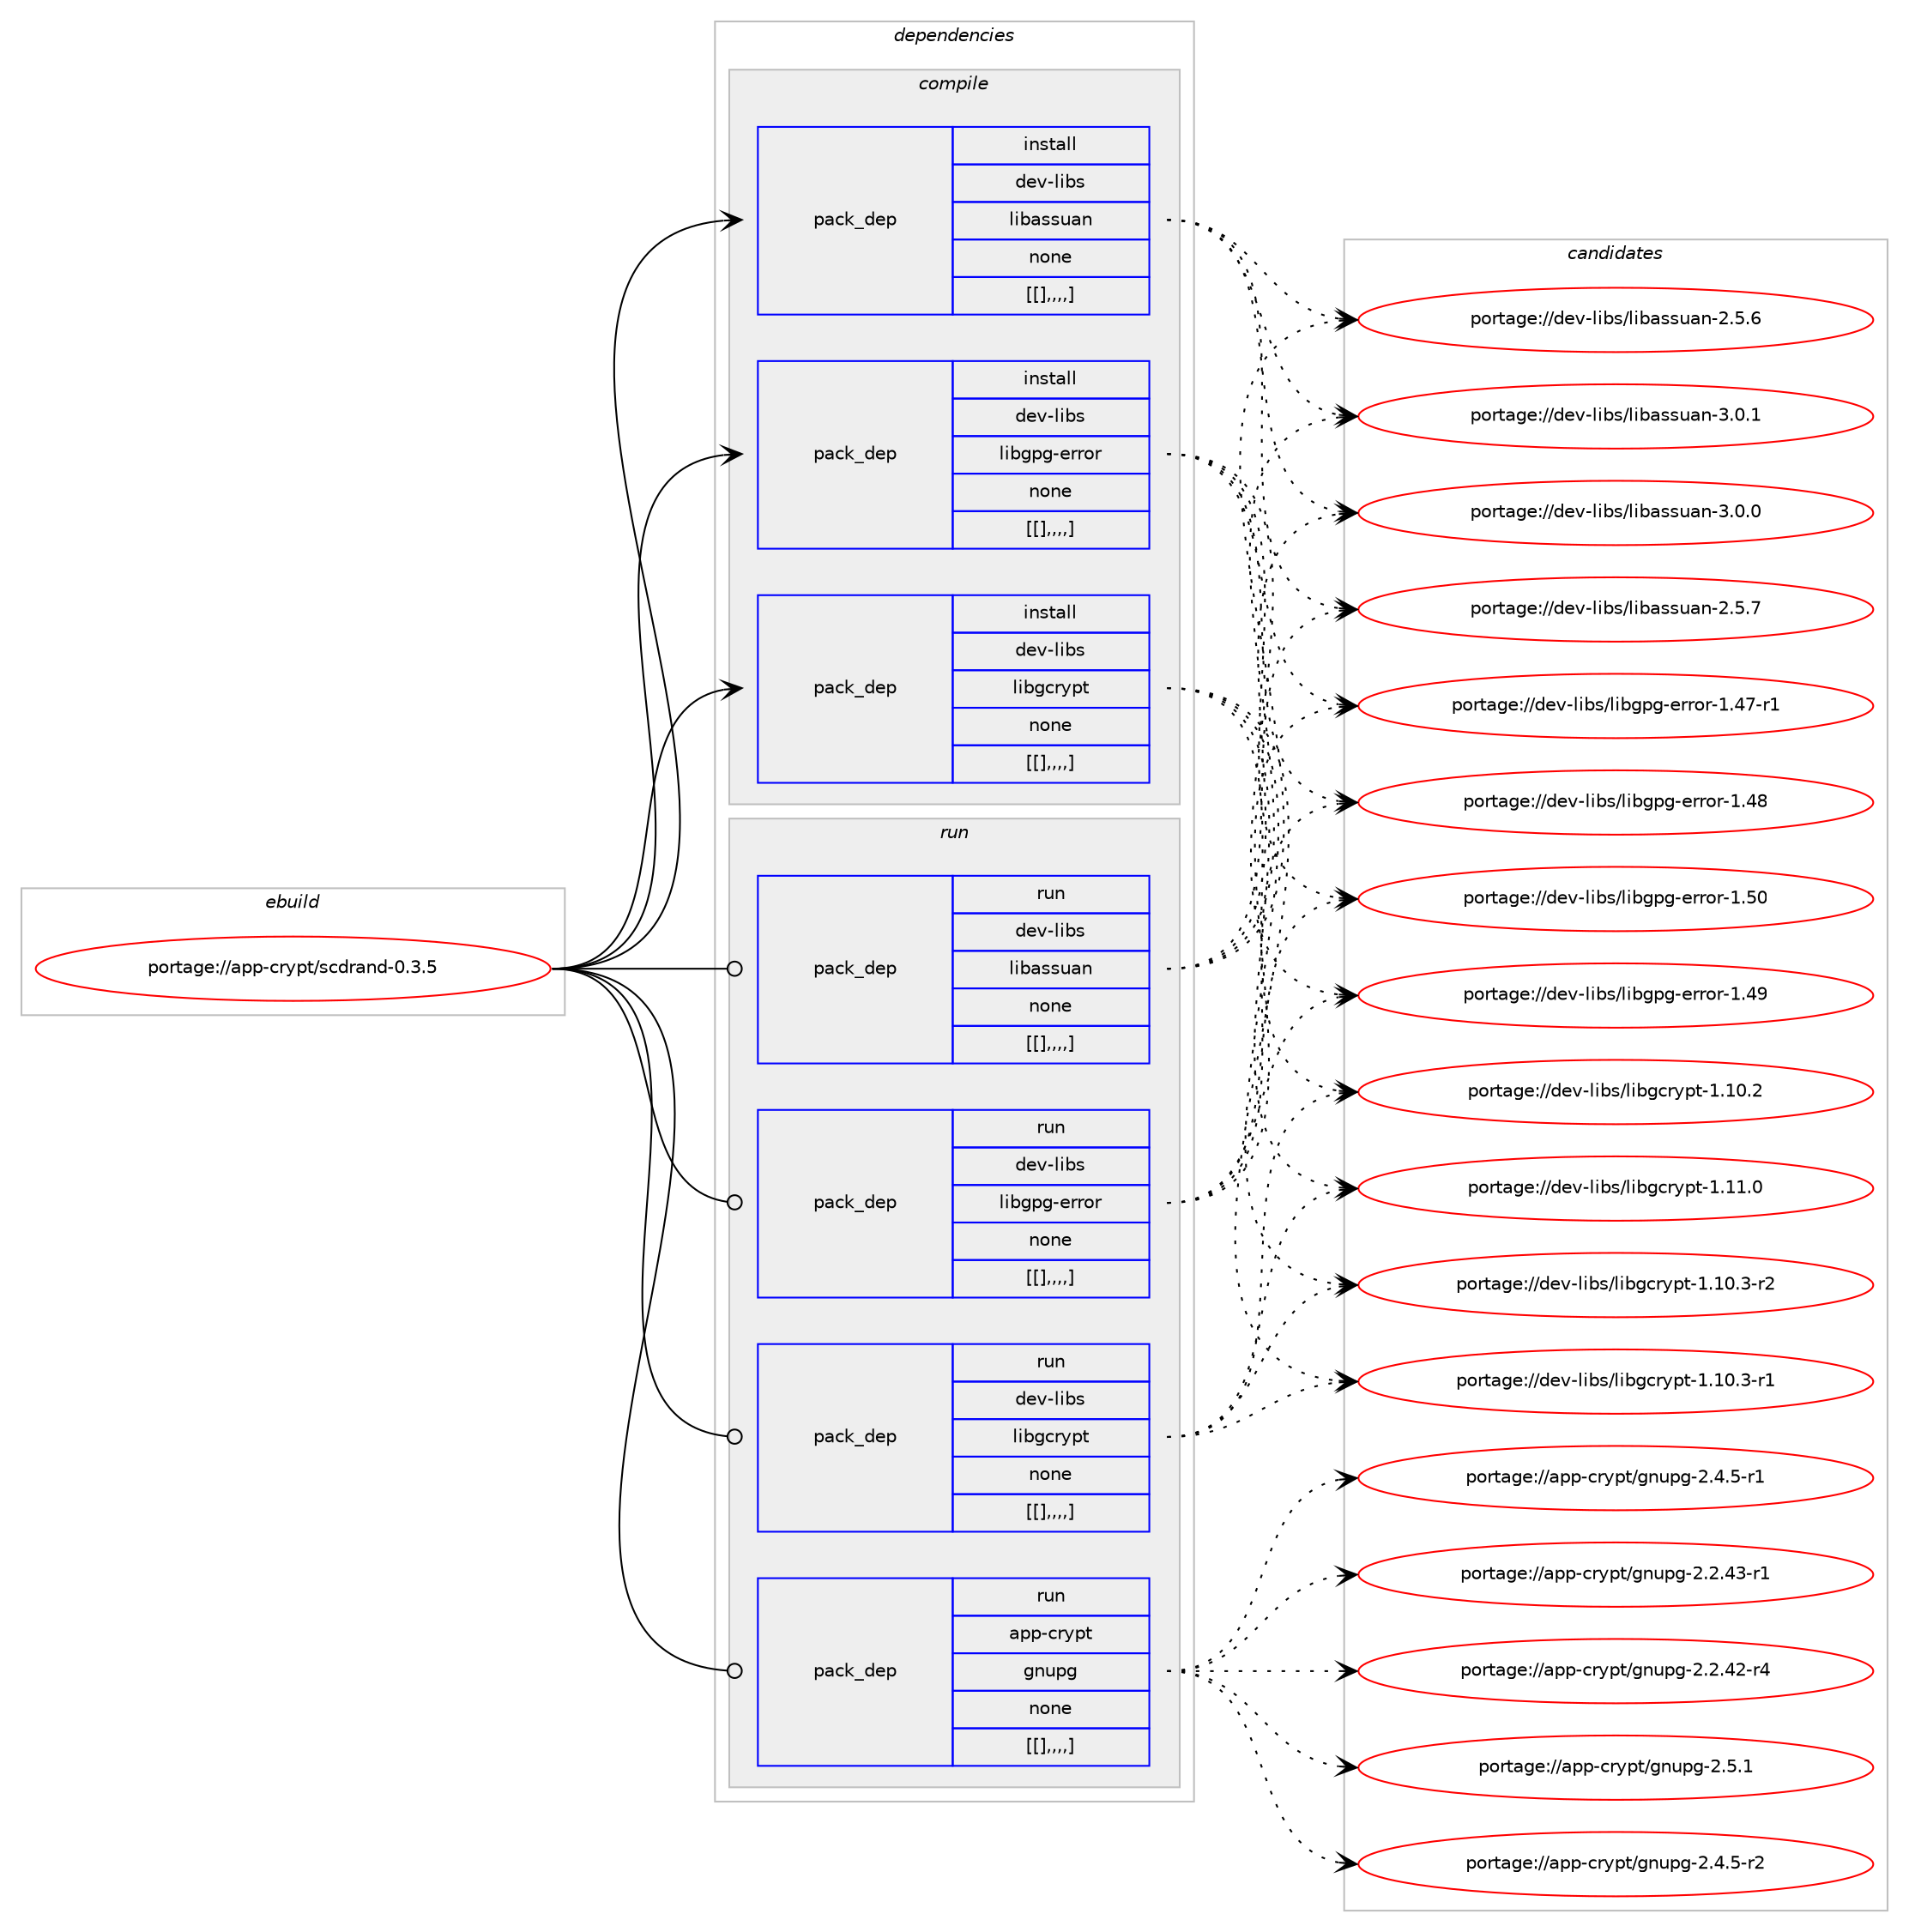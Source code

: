digraph prolog {

# *************
# Graph options
# *************

newrank=true;
concentrate=true;
compound=true;
graph [rankdir=LR,fontname=Helvetica,fontsize=10,ranksep=1.5];#, ranksep=2.5, nodesep=0.2];
edge  [arrowhead=vee];
node  [fontname=Helvetica,fontsize=10];

# **********
# The ebuild
# **********

subgraph cluster_leftcol {
color=gray;
label=<<i>ebuild</i>>;
id [label="portage://app-crypt/scdrand-0.3.5", color=red, width=4, href="../app-crypt/scdrand-0.3.5.svg"];
}

# ****************
# The dependencies
# ****************

subgraph cluster_midcol {
color=gray;
label=<<i>dependencies</i>>;
subgraph cluster_compile {
fillcolor="#eeeeee";
style=filled;
label=<<i>compile</i>>;
subgraph pack10447 {
dependency14488 [label=<<TABLE BORDER="0" CELLBORDER="1" CELLSPACING="0" CELLPADDING="4" WIDTH="220"><TR><TD ROWSPAN="6" CELLPADDING="30">pack_dep</TD></TR><TR><TD WIDTH="110">install</TD></TR><TR><TD>dev-libs</TD></TR><TR><TD>libassuan</TD></TR><TR><TD>none</TD></TR><TR><TD>[[],,,,]</TD></TR></TABLE>>, shape=none, color=blue];
}
id:e -> dependency14488:w [weight=20,style="solid",arrowhead="vee"];
subgraph pack10448 {
dependency14489 [label=<<TABLE BORDER="0" CELLBORDER="1" CELLSPACING="0" CELLPADDING="4" WIDTH="220"><TR><TD ROWSPAN="6" CELLPADDING="30">pack_dep</TD></TR><TR><TD WIDTH="110">install</TD></TR><TR><TD>dev-libs</TD></TR><TR><TD>libgcrypt</TD></TR><TR><TD>none</TD></TR><TR><TD>[[],,,,]</TD></TR></TABLE>>, shape=none, color=blue];
}
id:e -> dependency14489:w [weight=20,style="solid",arrowhead="vee"];
subgraph pack10449 {
dependency14490 [label=<<TABLE BORDER="0" CELLBORDER="1" CELLSPACING="0" CELLPADDING="4" WIDTH="220"><TR><TD ROWSPAN="6" CELLPADDING="30">pack_dep</TD></TR><TR><TD WIDTH="110">install</TD></TR><TR><TD>dev-libs</TD></TR><TR><TD>libgpg-error</TD></TR><TR><TD>none</TD></TR><TR><TD>[[],,,,]</TD></TR></TABLE>>, shape=none, color=blue];
}
id:e -> dependency14490:w [weight=20,style="solid",arrowhead="vee"];
}
subgraph cluster_compileandrun {
fillcolor="#eeeeee";
style=filled;
label=<<i>compile and run</i>>;
}
subgraph cluster_run {
fillcolor="#eeeeee";
style=filled;
label=<<i>run</i>>;
subgraph pack10450 {
dependency14491 [label=<<TABLE BORDER="0" CELLBORDER="1" CELLSPACING="0" CELLPADDING="4" WIDTH="220"><TR><TD ROWSPAN="6" CELLPADDING="30">pack_dep</TD></TR><TR><TD WIDTH="110">run</TD></TR><TR><TD>app-crypt</TD></TR><TR><TD>gnupg</TD></TR><TR><TD>none</TD></TR><TR><TD>[[],,,,]</TD></TR></TABLE>>, shape=none, color=blue];
}
id:e -> dependency14491:w [weight=20,style="solid",arrowhead="odot"];
subgraph pack10451 {
dependency14492 [label=<<TABLE BORDER="0" CELLBORDER="1" CELLSPACING="0" CELLPADDING="4" WIDTH="220"><TR><TD ROWSPAN="6" CELLPADDING="30">pack_dep</TD></TR><TR><TD WIDTH="110">run</TD></TR><TR><TD>dev-libs</TD></TR><TR><TD>libassuan</TD></TR><TR><TD>none</TD></TR><TR><TD>[[],,,,]</TD></TR></TABLE>>, shape=none, color=blue];
}
id:e -> dependency14492:w [weight=20,style="solid",arrowhead="odot"];
subgraph pack10452 {
dependency14493 [label=<<TABLE BORDER="0" CELLBORDER="1" CELLSPACING="0" CELLPADDING="4" WIDTH="220"><TR><TD ROWSPAN="6" CELLPADDING="30">pack_dep</TD></TR><TR><TD WIDTH="110">run</TD></TR><TR><TD>dev-libs</TD></TR><TR><TD>libgcrypt</TD></TR><TR><TD>none</TD></TR><TR><TD>[[],,,,]</TD></TR></TABLE>>, shape=none, color=blue];
}
id:e -> dependency14493:w [weight=20,style="solid",arrowhead="odot"];
subgraph pack10453 {
dependency14494 [label=<<TABLE BORDER="0" CELLBORDER="1" CELLSPACING="0" CELLPADDING="4" WIDTH="220"><TR><TD ROWSPAN="6" CELLPADDING="30">pack_dep</TD></TR><TR><TD WIDTH="110">run</TD></TR><TR><TD>dev-libs</TD></TR><TR><TD>libgpg-error</TD></TR><TR><TD>none</TD></TR><TR><TD>[[],,,,]</TD></TR></TABLE>>, shape=none, color=blue];
}
id:e -> dependency14494:w [weight=20,style="solid",arrowhead="odot"];
}
}

# **************
# The candidates
# **************

subgraph cluster_choices {
rank=same;
color=gray;
label=<<i>candidates</i>>;

subgraph choice10447 {
color=black;
nodesep=1;
choice100101118451081059811547108105989711511511797110455146484649 [label="portage://dev-libs/libassuan-3.0.1", color=red, width=4,href="../dev-libs/libassuan-3.0.1.svg"];
choice100101118451081059811547108105989711511511797110455146484648 [label="portage://dev-libs/libassuan-3.0.0", color=red, width=4,href="../dev-libs/libassuan-3.0.0.svg"];
choice100101118451081059811547108105989711511511797110455046534655 [label="portage://dev-libs/libassuan-2.5.7", color=red, width=4,href="../dev-libs/libassuan-2.5.7.svg"];
choice100101118451081059811547108105989711511511797110455046534654 [label="portage://dev-libs/libassuan-2.5.6", color=red, width=4,href="../dev-libs/libassuan-2.5.6.svg"];
dependency14488:e -> choice100101118451081059811547108105989711511511797110455146484649:w [style=dotted,weight="100"];
dependency14488:e -> choice100101118451081059811547108105989711511511797110455146484648:w [style=dotted,weight="100"];
dependency14488:e -> choice100101118451081059811547108105989711511511797110455046534655:w [style=dotted,weight="100"];
dependency14488:e -> choice100101118451081059811547108105989711511511797110455046534654:w [style=dotted,weight="100"];
}
subgraph choice10448 {
color=black;
nodesep=1;
choice100101118451081059811547108105981039911412111211645494649494648 [label="portage://dev-libs/libgcrypt-1.11.0", color=red, width=4,href="../dev-libs/libgcrypt-1.11.0.svg"];
choice1001011184510810598115471081059810399114121112116454946494846514511450 [label="portage://dev-libs/libgcrypt-1.10.3-r2", color=red, width=4,href="../dev-libs/libgcrypt-1.10.3-r2.svg"];
choice1001011184510810598115471081059810399114121112116454946494846514511449 [label="portage://dev-libs/libgcrypt-1.10.3-r1", color=red, width=4,href="../dev-libs/libgcrypt-1.10.3-r1.svg"];
choice100101118451081059811547108105981039911412111211645494649484650 [label="portage://dev-libs/libgcrypt-1.10.2", color=red, width=4,href="../dev-libs/libgcrypt-1.10.2.svg"];
dependency14489:e -> choice100101118451081059811547108105981039911412111211645494649494648:w [style=dotted,weight="100"];
dependency14489:e -> choice1001011184510810598115471081059810399114121112116454946494846514511450:w [style=dotted,weight="100"];
dependency14489:e -> choice1001011184510810598115471081059810399114121112116454946494846514511449:w [style=dotted,weight="100"];
dependency14489:e -> choice100101118451081059811547108105981039911412111211645494649484650:w [style=dotted,weight="100"];
}
subgraph choice10449 {
color=black;
nodesep=1;
choice10010111845108105981154710810598103112103451011141141111144549465348 [label="portage://dev-libs/libgpg-error-1.50", color=red, width=4,href="../dev-libs/libgpg-error-1.50.svg"];
choice10010111845108105981154710810598103112103451011141141111144549465257 [label="portage://dev-libs/libgpg-error-1.49", color=red, width=4,href="../dev-libs/libgpg-error-1.49.svg"];
choice10010111845108105981154710810598103112103451011141141111144549465256 [label="portage://dev-libs/libgpg-error-1.48", color=red, width=4,href="../dev-libs/libgpg-error-1.48.svg"];
choice100101118451081059811547108105981031121034510111411411111445494652554511449 [label="portage://dev-libs/libgpg-error-1.47-r1", color=red, width=4,href="../dev-libs/libgpg-error-1.47-r1.svg"];
dependency14490:e -> choice10010111845108105981154710810598103112103451011141141111144549465348:w [style=dotted,weight="100"];
dependency14490:e -> choice10010111845108105981154710810598103112103451011141141111144549465257:w [style=dotted,weight="100"];
dependency14490:e -> choice10010111845108105981154710810598103112103451011141141111144549465256:w [style=dotted,weight="100"];
dependency14490:e -> choice100101118451081059811547108105981031121034510111411411111445494652554511449:w [style=dotted,weight="100"];
}
subgraph choice10450 {
color=black;
nodesep=1;
choice97112112459911412111211647103110117112103455046534649 [label="portage://app-crypt/gnupg-2.5.1", color=red, width=4,href="../app-crypt/gnupg-2.5.1.svg"];
choice971121124599114121112116471031101171121034550465246534511450 [label="portage://app-crypt/gnupg-2.4.5-r2", color=red, width=4,href="../app-crypt/gnupg-2.4.5-r2.svg"];
choice971121124599114121112116471031101171121034550465246534511449 [label="portage://app-crypt/gnupg-2.4.5-r1", color=red, width=4,href="../app-crypt/gnupg-2.4.5-r1.svg"];
choice97112112459911412111211647103110117112103455046504652514511449 [label="portage://app-crypt/gnupg-2.2.43-r1", color=red, width=4,href="../app-crypt/gnupg-2.2.43-r1.svg"];
choice97112112459911412111211647103110117112103455046504652504511452 [label="portage://app-crypt/gnupg-2.2.42-r4", color=red, width=4,href="../app-crypt/gnupg-2.2.42-r4.svg"];
dependency14491:e -> choice97112112459911412111211647103110117112103455046534649:w [style=dotted,weight="100"];
dependency14491:e -> choice971121124599114121112116471031101171121034550465246534511450:w [style=dotted,weight="100"];
dependency14491:e -> choice971121124599114121112116471031101171121034550465246534511449:w [style=dotted,weight="100"];
dependency14491:e -> choice97112112459911412111211647103110117112103455046504652514511449:w [style=dotted,weight="100"];
dependency14491:e -> choice97112112459911412111211647103110117112103455046504652504511452:w [style=dotted,weight="100"];
}
subgraph choice10451 {
color=black;
nodesep=1;
choice100101118451081059811547108105989711511511797110455146484649 [label="portage://dev-libs/libassuan-3.0.1", color=red, width=4,href="../dev-libs/libassuan-3.0.1.svg"];
choice100101118451081059811547108105989711511511797110455146484648 [label="portage://dev-libs/libassuan-3.0.0", color=red, width=4,href="../dev-libs/libassuan-3.0.0.svg"];
choice100101118451081059811547108105989711511511797110455046534655 [label="portage://dev-libs/libassuan-2.5.7", color=red, width=4,href="../dev-libs/libassuan-2.5.7.svg"];
choice100101118451081059811547108105989711511511797110455046534654 [label="portage://dev-libs/libassuan-2.5.6", color=red, width=4,href="../dev-libs/libassuan-2.5.6.svg"];
dependency14492:e -> choice100101118451081059811547108105989711511511797110455146484649:w [style=dotted,weight="100"];
dependency14492:e -> choice100101118451081059811547108105989711511511797110455146484648:w [style=dotted,weight="100"];
dependency14492:e -> choice100101118451081059811547108105989711511511797110455046534655:w [style=dotted,weight="100"];
dependency14492:e -> choice100101118451081059811547108105989711511511797110455046534654:w [style=dotted,weight="100"];
}
subgraph choice10452 {
color=black;
nodesep=1;
choice100101118451081059811547108105981039911412111211645494649494648 [label="portage://dev-libs/libgcrypt-1.11.0", color=red, width=4,href="../dev-libs/libgcrypt-1.11.0.svg"];
choice1001011184510810598115471081059810399114121112116454946494846514511450 [label="portage://dev-libs/libgcrypt-1.10.3-r2", color=red, width=4,href="../dev-libs/libgcrypt-1.10.3-r2.svg"];
choice1001011184510810598115471081059810399114121112116454946494846514511449 [label="portage://dev-libs/libgcrypt-1.10.3-r1", color=red, width=4,href="../dev-libs/libgcrypt-1.10.3-r1.svg"];
choice100101118451081059811547108105981039911412111211645494649484650 [label="portage://dev-libs/libgcrypt-1.10.2", color=red, width=4,href="../dev-libs/libgcrypt-1.10.2.svg"];
dependency14493:e -> choice100101118451081059811547108105981039911412111211645494649494648:w [style=dotted,weight="100"];
dependency14493:e -> choice1001011184510810598115471081059810399114121112116454946494846514511450:w [style=dotted,weight="100"];
dependency14493:e -> choice1001011184510810598115471081059810399114121112116454946494846514511449:w [style=dotted,weight="100"];
dependency14493:e -> choice100101118451081059811547108105981039911412111211645494649484650:w [style=dotted,weight="100"];
}
subgraph choice10453 {
color=black;
nodesep=1;
choice10010111845108105981154710810598103112103451011141141111144549465348 [label="portage://dev-libs/libgpg-error-1.50", color=red, width=4,href="../dev-libs/libgpg-error-1.50.svg"];
choice10010111845108105981154710810598103112103451011141141111144549465257 [label="portage://dev-libs/libgpg-error-1.49", color=red, width=4,href="../dev-libs/libgpg-error-1.49.svg"];
choice10010111845108105981154710810598103112103451011141141111144549465256 [label="portage://dev-libs/libgpg-error-1.48", color=red, width=4,href="../dev-libs/libgpg-error-1.48.svg"];
choice100101118451081059811547108105981031121034510111411411111445494652554511449 [label="portage://dev-libs/libgpg-error-1.47-r1", color=red, width=4,href="../dev-libs/libgpg-error-1.47-r1.svg"];
dependency14494:e -> choice10010111845108105981154710810598103112103451011141141111144549465348:w [style=dotted,weight="100"];
dependency14494:e -> choice10010111845108105981154710810598103112103451011141141111144549465257:w [style=dotted,weight="100"];
dependency14494:e -> choice10010111845108105981154710810598103112103451011141141111144549465256:w [style=dotted,weight="100"];
dependency14494:e -> choice100101118451081059811547108105981031121034510111411411111445494652554511449:w [style=dotted,weight="100"];
}
}

}
